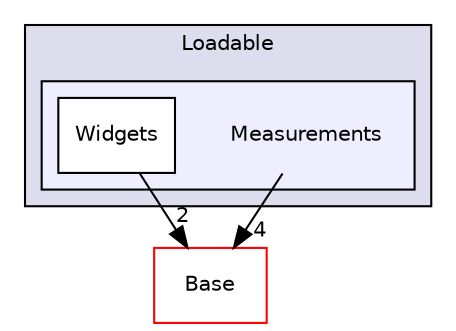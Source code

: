 digraph "Modules/Loadable/Measurements" {
  bgcolor=transparent;
  compound=true
  node [ fontsize="10", fontname="Helvetica"];
  edge [ labelfontsize="10", labelfontname="Helvetica"];
  subgraph clusterdir_d01fdafe93af837a1755aeb3a6390699 {
    graph [ bgcolor="#ddddee", pencolor="black", label="Loadable" fontname="Helvetica", fontsize="10", URL="dir_d01fdafe93af837a1755aeb3a6390699.html"]
  subgraph clusterdir_db2cf7b47613cd0e149449b2f463ea33 {
    graph [ bgcolor="#eeeeff", pencolor="black", label="" URL="dir_db2cf7b47613cd0e149449b2f463ea33.html"];
    dir_db2cf7b47613cd0e149449b2f463ea33 [shape=plaintext label="Measurements"];
    dir_955adbc4b0de083ad82c38164734b79f [shape=box label="Widgets" color="black" fillcolor="white" style="filled" URL="dir_955adbc4b0de083ad82c38164734b79f.html"];
  }
  }
  dir_628593db0cdce5a76fb85526ae5aa762 [shape=box label="Base" color="red" URL="dir_628593db0cdce5a76fb85526ae5aa762.html"];
  dir_955adbc4b0de083ad82c38164734b79f->dir_628593db0cdce5a76fb85526ae5aa762 [headlabel="2", labeldistance=1.5 headhref="dir_000081_000002.html"];
  dir_db2cf7b47613cd0e149449b2f463ea33->dir_628593db0cdce5a76fb85526ae5aa762 [headlabel="4", labeldistance=1.5 headhref="dir_000080_000002.html"];
}
